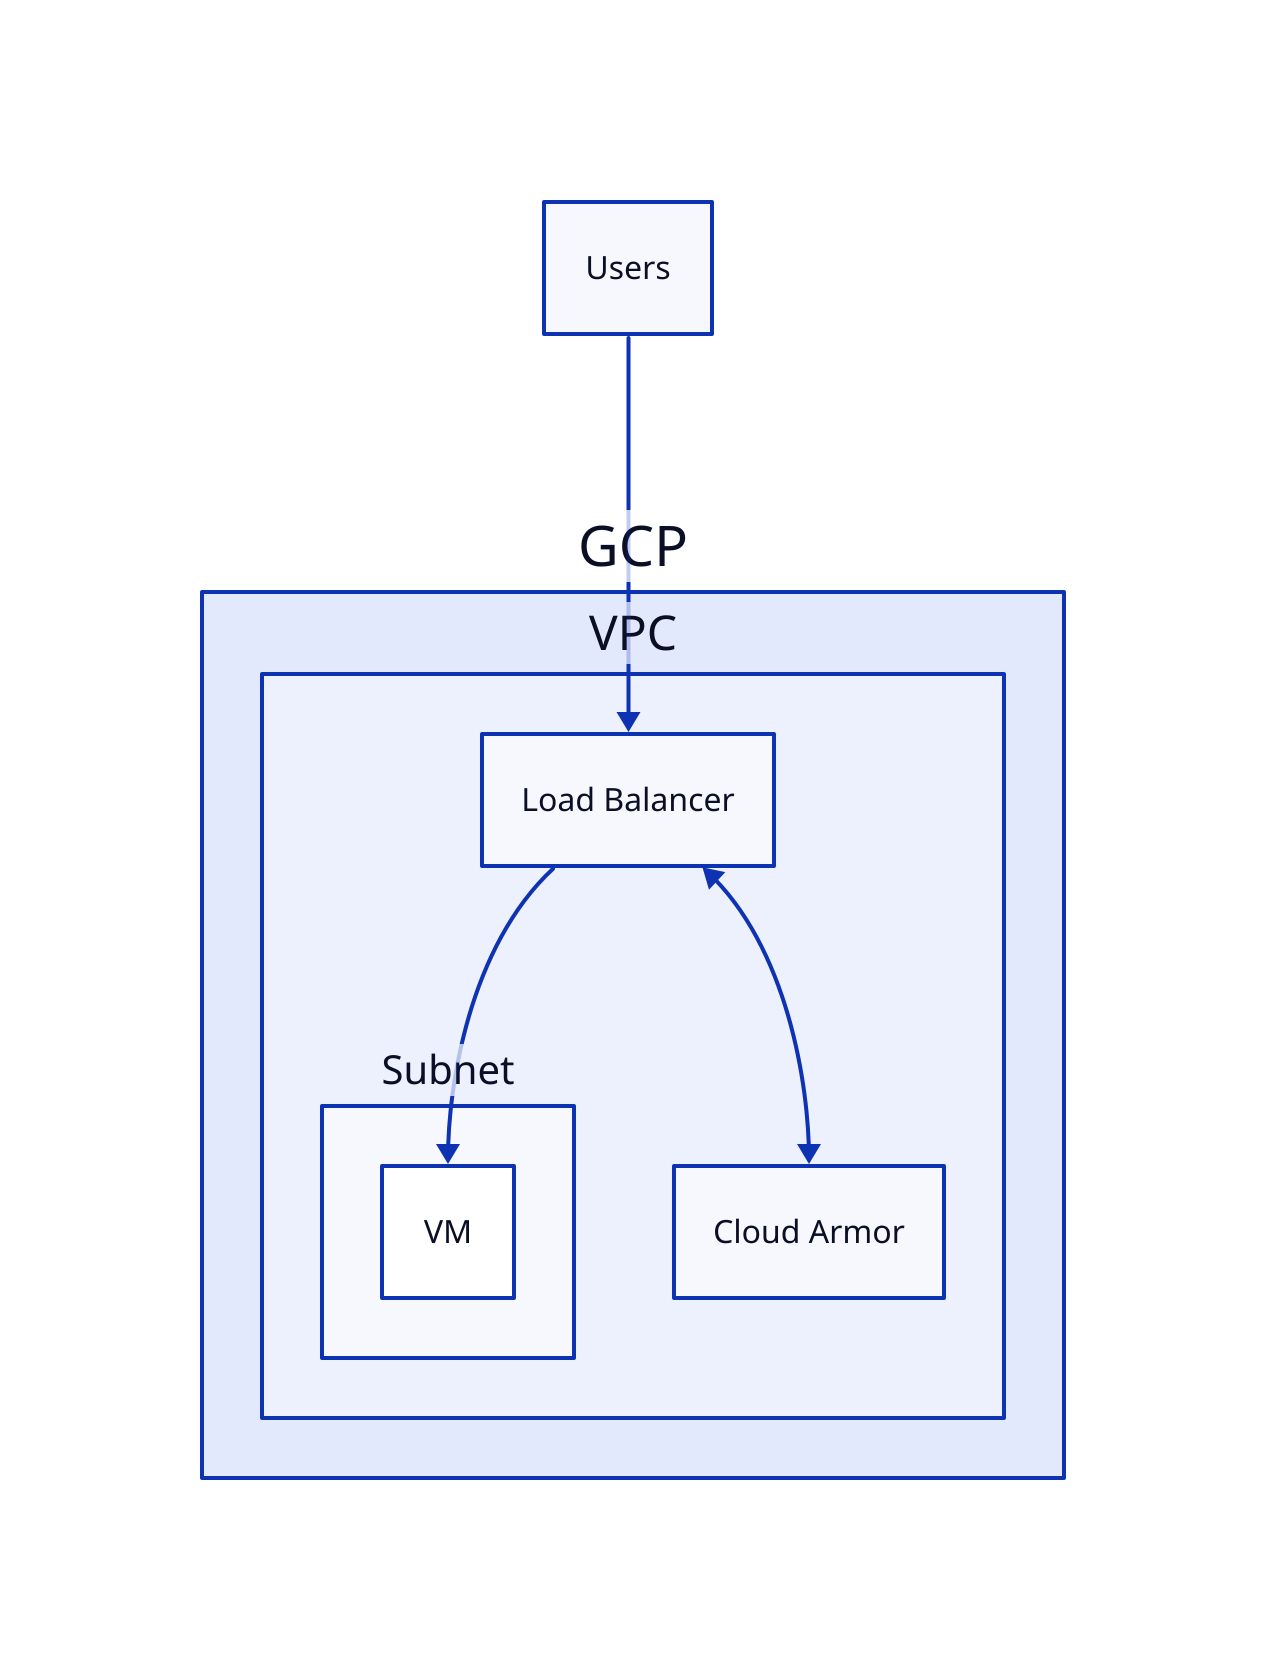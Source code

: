 Users -> GCP.VPC.Load Balancer

GCP: {
  VPC: {
    Subnet: {
      VM
    }
    Load Balancer -> Subnet.VM
    Load Balancer <-> Cloud Armor
  }
}
